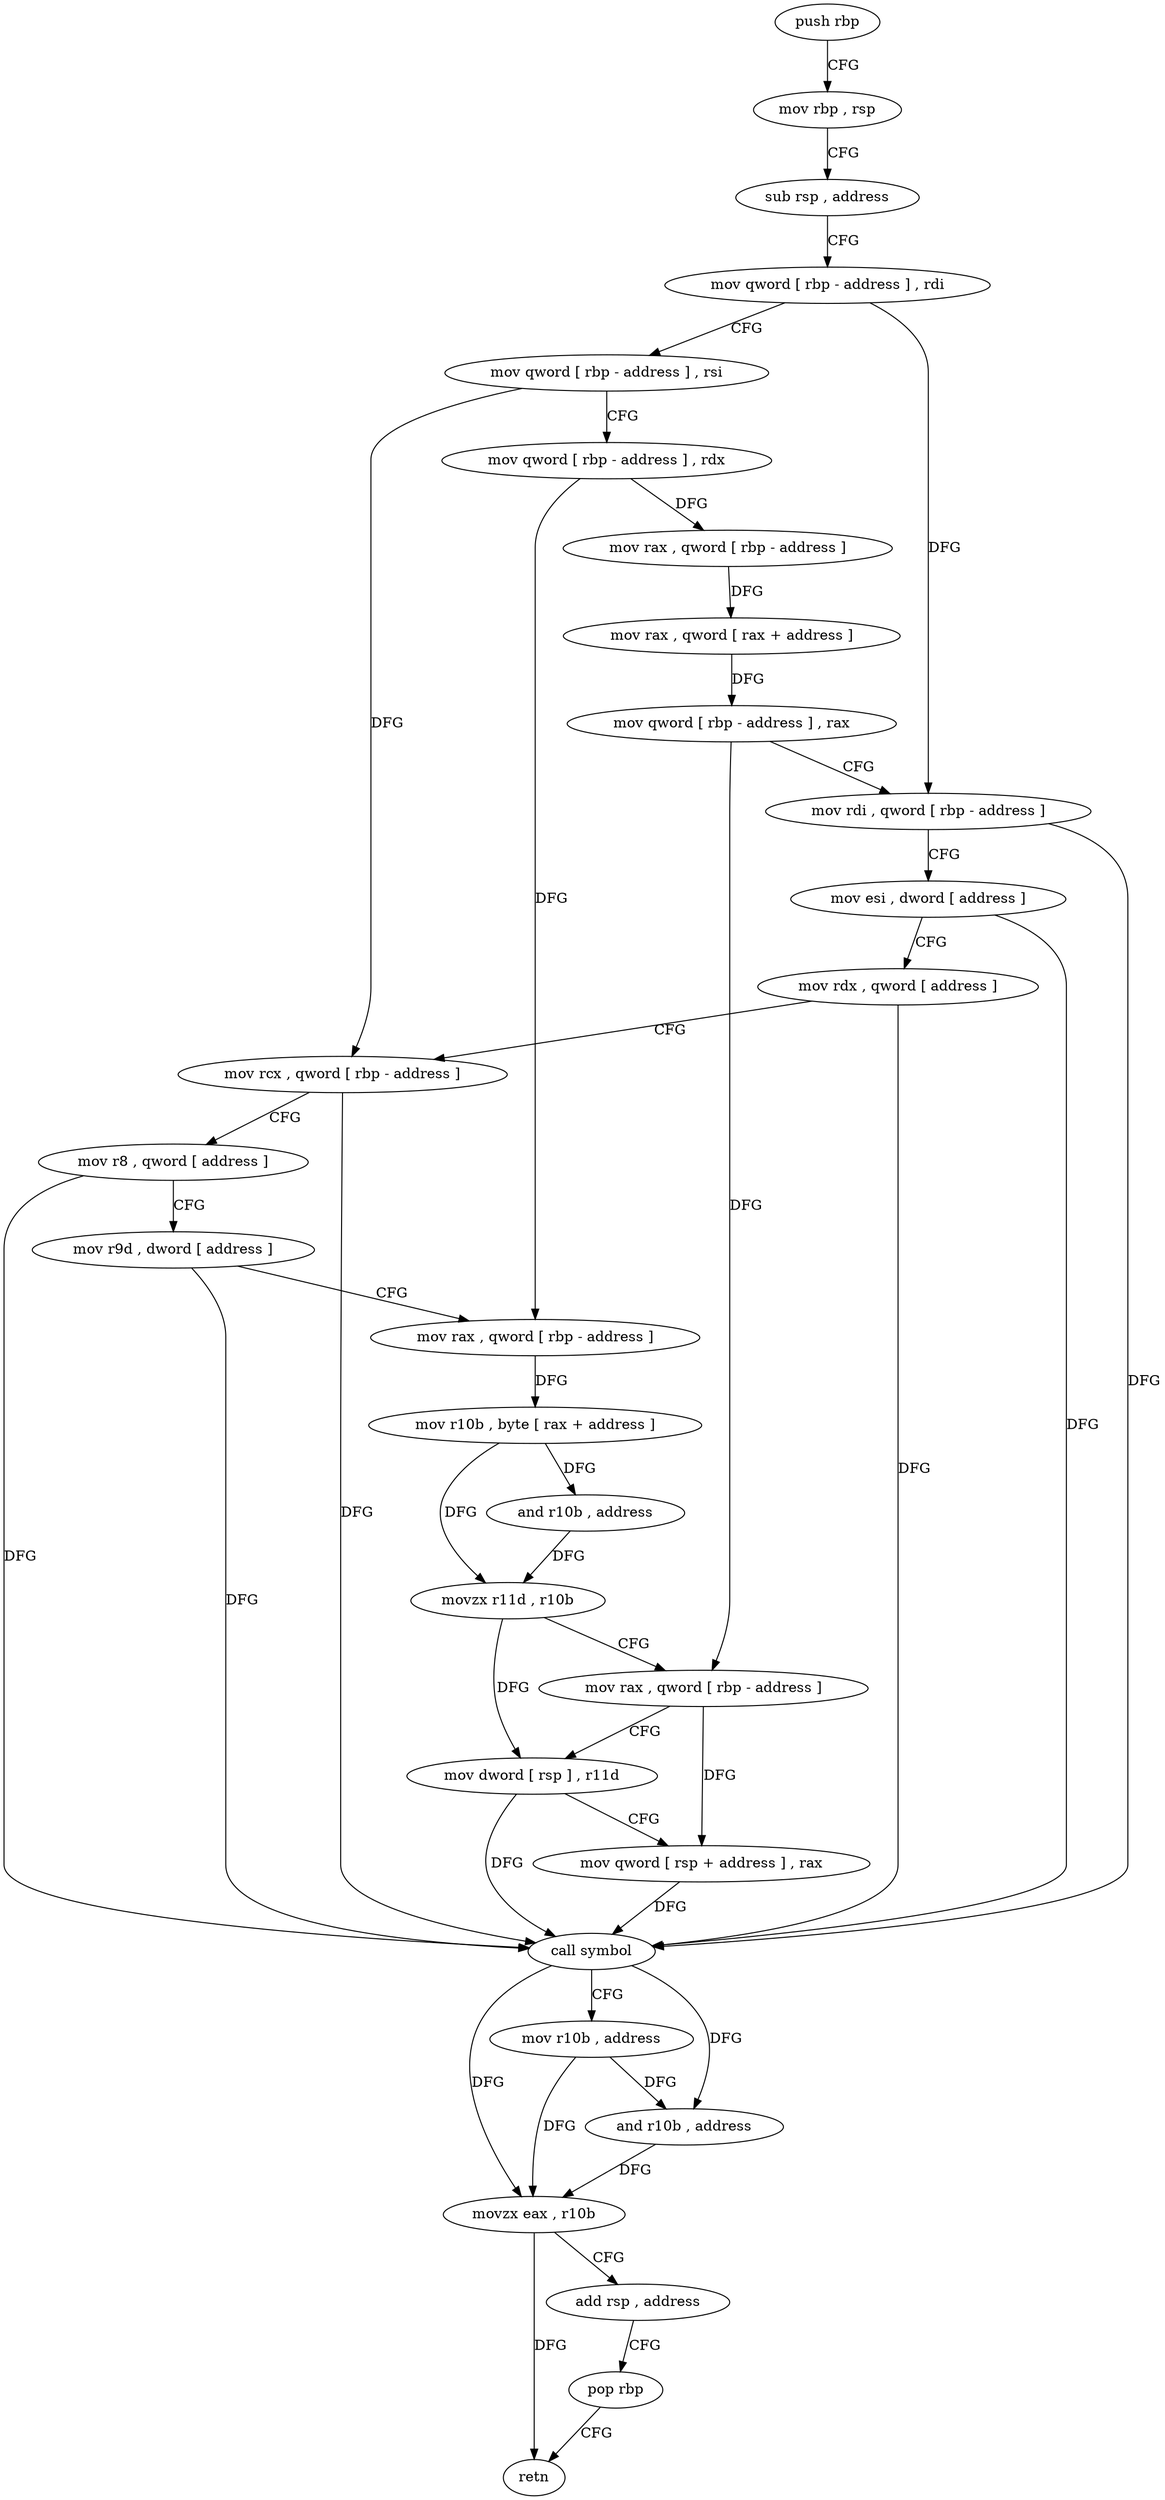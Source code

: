 digraph "func" {
"4216400" [label = "push rbp" ]
"4216401" [label = "mov rbp , rsp" ]
"4216404" [label = "sub rsp , address" ]
"4216408" [label = "mov qword [ rbp - address ] , rdi" ]
"4216412" [label = "mov qword [ rbp - address ] , rsi" ]
"4216416" [label = "mov qword [ rbp - address ] , rdx" ]
"4216420" [label = "mov rax , qword [ rbp - address ]" ]
"4216424" [label = "mov rax , qword [ rax + address ]" ]
"4216428" [label = "mov qword [ rbp - address ] , rax" ]
"4216432" [label = "mov rdi , qword [ rbp - address ]" ]
"4216436" [label = "mov esi , dword [ address ]" ]
"4216443" [label = "mov rdx , qword [ address ]" ]
"4216451" [label = "mov rcx , qword [ rbp - address ]" ]
"4216455" [label = "mov r8 , qword [ address ]" ]
"4216463" [label = "mov r9d , dword [ address ]" ]
"4216471" [label = "mov rax , qword [ rbp - address ]" ]
"4216475" [label = "mov r10b , byte [ rax + address ]" ]
"4216479" [label = "and r10b , address" ]
"4216483" [label = "movzx r11d , r10b" ]
"4216487" [label = "mov rax , qword [ rbp - address ]" ]
"4216491" [label = "mov dword [ rsp ] , r11d" ]
"4216495" [label = "mov qword [ rsp + address ] , rax" ]
"4216500" [label = "call symbol" ]
"4216505" [label = "mov r10b , address" ]
"4216508" [label = "and r10b , address" ]
"4216512" [label = "movzx eax , r10b" ]
"4216516" [label = "add rsp , address" ]
"4216520" [label = "pop rbp" ]
"4216521" [label = "retn" ]
"4216400" -> "4216401" [ label = "CFG" ]
"4216401" -> "4216404" [ label = "CFG" ]
"4216404" -> "4216408" [ label = "CFG" ]
"4216408" -> "4216412" [ label = "CFG" ]
"4216408" -> "4216432" [ label = "DFG" ]
"4216412" -> "4216416" [ label = "CFG" ]
"4216412" -> "4216451" [ label = "DFG" ]
"4216416" -> "4216420" [ label = "DFG" ]
"4216416" -> "4216471" [ label = "DFG" ]
"4216420" -> "4216424" [ label = "DFG" ]
"4216424" -> "4216428" [ label = "DFG" ]
"4216428" -> "4216432" [ label = "CFG" ]
"4216428" -> "4216487" [ label = "DFG" ]
"4216432" -> "4216436" [ label = "CFG" ]
"4216432" -> "4216500" [ label = "DFG" ]
"4216436" -> "4216443" [ label = "CFG" ]
"4216436" -> "4216500" [ label = "DFG" ]
"4216443" -> "4216451" [ label = "CFG" ]
"4216443" -> "4216500" [ label = "DFG" ]
"4216451" -> "4216455" [ label = "CFG" ]
"4216451" -> "4216500" [ label = "DFG" ]
"4216455" -> "4216463" [ label = "CFG" ]
"4216455" -> "4216500" [ label = "DFG" ]
"4216463" -> "4216471" [ label = "CFG" ]
"4216463" -> "4216500" [ label = "DFG" ]
"4216471" -> "4216475" [ label = "DFG" ]
"4216475" -> "4216479" [ label = "DFG" ]
"4216475" -> "4216483" [ label = "DFG" ]
"4216479" -> "4216483" [ label = "DFG" ]
"4216483" -> "4216487" [ label = "CFG" ]
"4216483" -> "4216491" [ label = "DFG" ]
"4216487" -> "4216491" [ label = "CFG" ]
"4216487" -> "4216495" [ label = "DFG" ]
"4216491" -> "4216495" [ label = "CFG" ]
"4216491" -> "4216500" [ label = "DFG" ]
"4216495" -> "4216500" [ label = "DFG" ]
"4216500" -> "4216505" [ label = "CFG" ]
"4216500" -> "4216508" [ label = "DFG" ]
"4216500" -> "4216512" [ label = "DFG" ]
"4216505" -> "4216508" [ label = "DFG" ]
"4216505" -> "4216512" [ label = "DFG" ]
"4216508" -> "4216512" [ label = "DFG" ]
"4216512" -> "4216516" [ label = "CFG" ]
"4216512" -> "4216521" [ label = "DFG" ]
"4216516" -> "4216520" [ label = "CFG" ]
"4216520" -> "4216521" [ label = "CFG" ]
}
